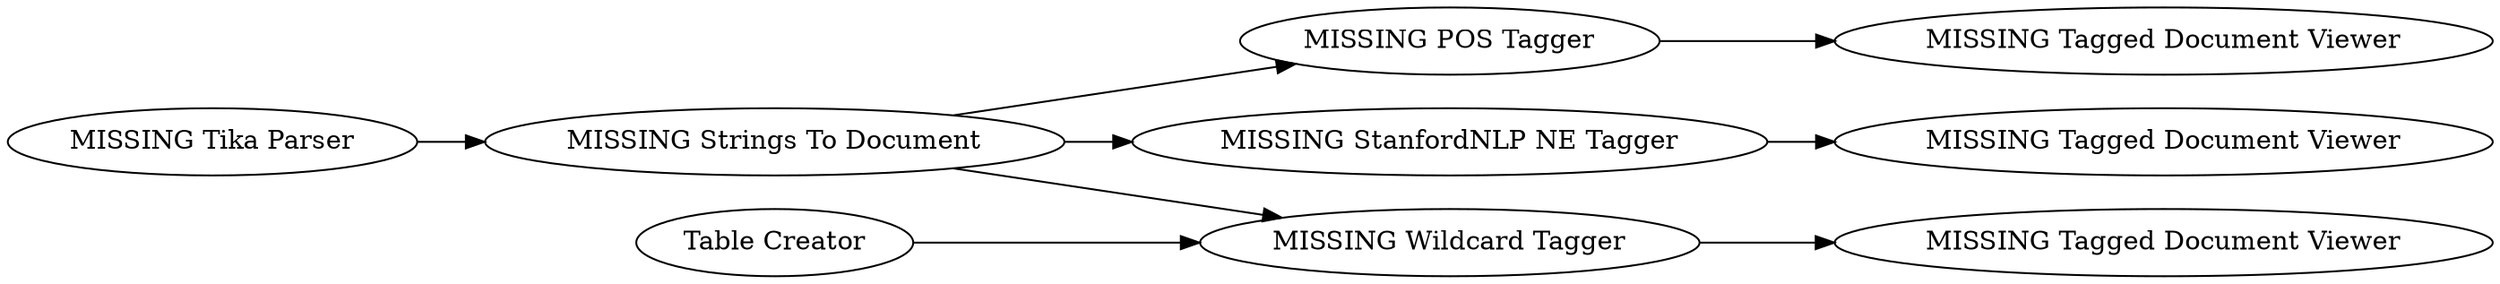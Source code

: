 digraph {
	4 [label="MISSING Tika Parser"]
	5 [label="MISSING Strings To Document"]
	7 [label="MISSING POS Tagger"]
	8 [label="MISSING Tagged Document Viewer"]
	9 [label="MISSING StanfordNLP NE Tagger"]
	10 [label="MISSING Wildcard Tagger"]
	11 [label="Table Creator"]
	12 [label="MISSING Tagged Document Viewer"]
	13 [label="MISSING Tagged Document Viewer"]
	4 -> 5
	5 -> 7
	5 -> 9
	5 -> 10
	7 -> 8
	9 -> 12
	10 -> 13
	11 -> 10
	rankdir=LR
}
